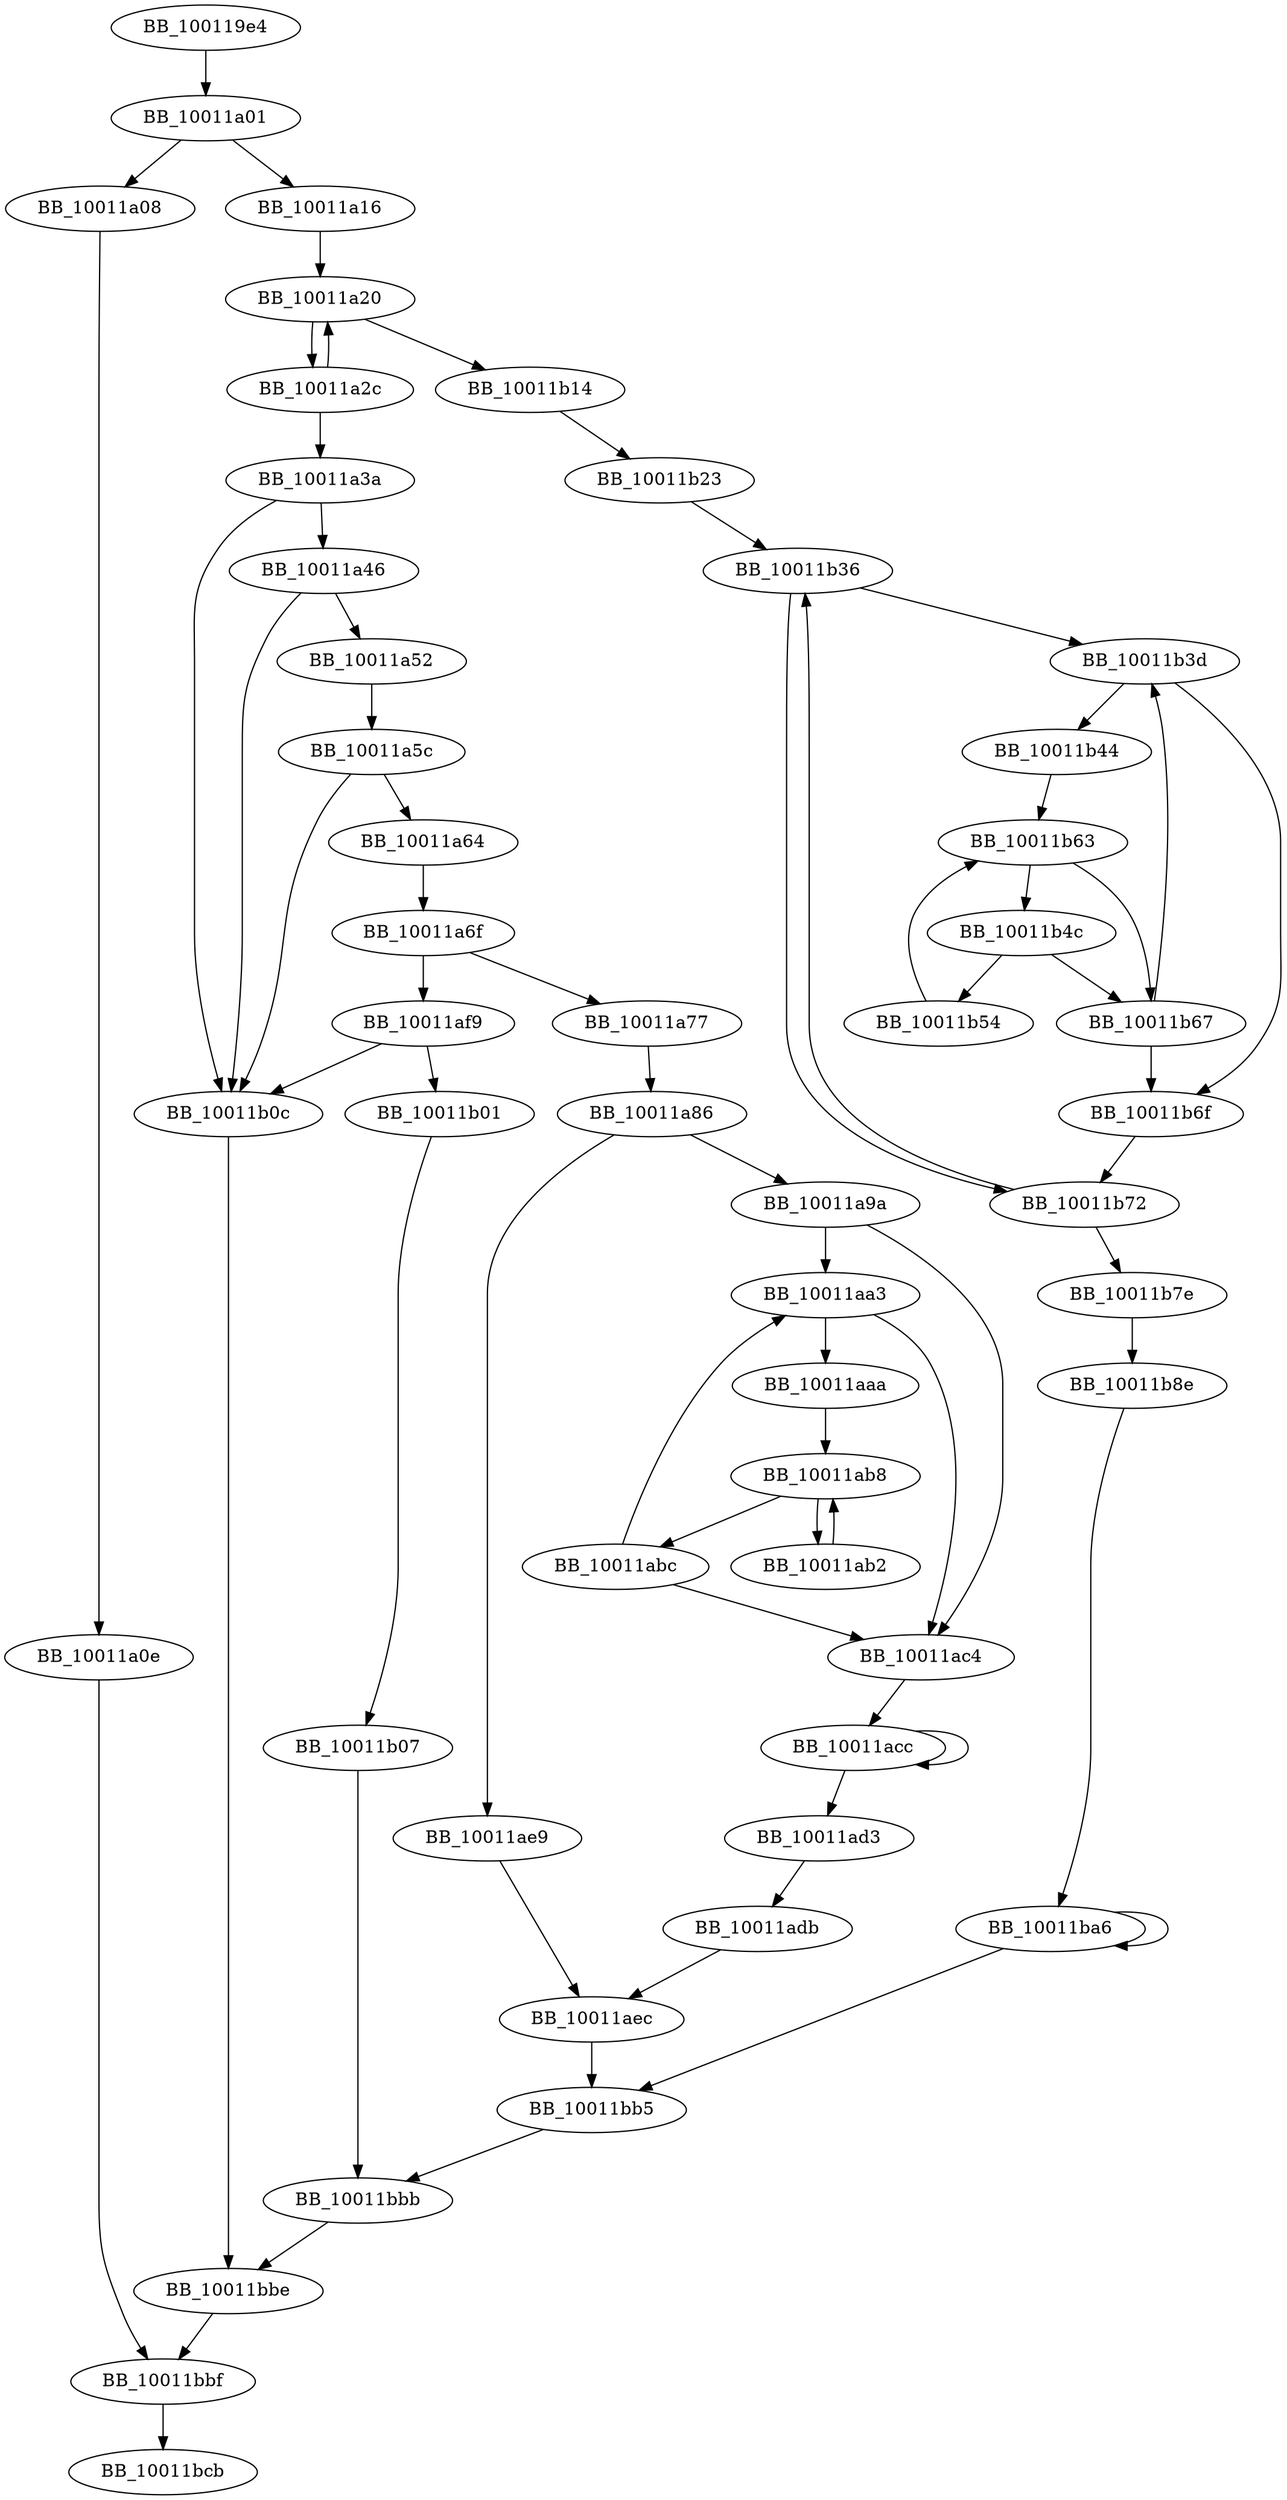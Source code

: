 DiGraph __setmbcp_nolock{
BB_100119e4->BB_10011a01
BB_10011a01->BB_10011a08
BB_10011a01->BB_10011a16
BB_10011a08->BB_10011a0e
BB_10011a0e->BB_10011bbf
BB_10011a16->BB_10011a20
BB_10011a20->BB_10011a2c
BB_10011a20->BB_10011b14
BB_10011a2c->BB_10011a20
BB_10011a2c->BB_10011a3a
BB_10011a3a->BB_10011a46
BB_10011a3a->BB_10011b0c
BB_10011a46->BB_10011a52
BB_10011a46->BB_10011b0c
BB_10011a52->BB_10011a5c
BB_10011a5c->BB_10011a64
BB_10011a5c->BB_10011b0c
BB_10011a64->BB_10011a6f
BB_10011a6f->BB_10011a77
BB_10011a6f->BB_10011af9
BB_10011a77->BB_10011a86
BB_10011a86->BB_10011a9a
BB_10011a86->BB_10011ae9
BB_10011a9a->BB_10011aa3
BB_10011a9a->BB_10011ac4
BB_10011aa3->BB_10011aaa
BB_10011aa3->BB_10011ac4
BB_10011aaa->BB_10011ab8
BB_10011ab2->BB_10011ab8
BB_10011ab8->BB_10011ab2
BB_10011ab8->BB_10011abc
BB_10011abc->BB_10011aa3
BB_10011abc->BB_10011ac4
BB_10011ac4->BB_10011acc
BB_10011acc->BB_10011acc
BB_10011acc->BB_10011ad3
BB_10011ad3->BB_10011adb
BB_10011adb->BB_10011aec
BB_10011ae9->BB_10011aec
BB_10011aec->BB_10011bb5
BB_10011af9->BB_10011b01
BB_10011af9->BB_10011b0c
BB_10011b01->BB_10011b07
BB_10011b07->BB_10011bbb
BB_10011b0c->BB_10011bbe
BB_10011b14->BB_10011b23
BB_10011b23->BB_10011b36
BB_10011b36->BB_10011b3d
BB_10011b36->BB_10011b72
BB_10011b3d->BB_10011b44
BB_10011b3d->BB_10011b6f
BB_10011b44->BB_10011b63
BB_10011b4c->BB_10011b54
BB_10011b4c->BB_10011b67
BB_10011b54->BB_10011b63
BB_10011b63->BB_10011b4c
BB_10011b63->BB_10011b67
BB_10011b67->BB_10011b3d
BB_10011b67->BB_10011b6f
BB_10011b6f->BB_10011b72
BB_10011b72->BB_10011b36
BB_10011b72->BB_10011b7e
BB_10011b7e->BB_10011b8e
BB_10011b8e->BB_10011ba6
BB_10011ba6->BB_10011ba6
BB_10011ba6->BB_10011bb5
BB_10011bb5->BB_10011bbb
BB_10011bbb->BB_10011bbe
BB_10011bbe->BB_10011bbf
BB_10011bbf->BB_10011bcb
}
